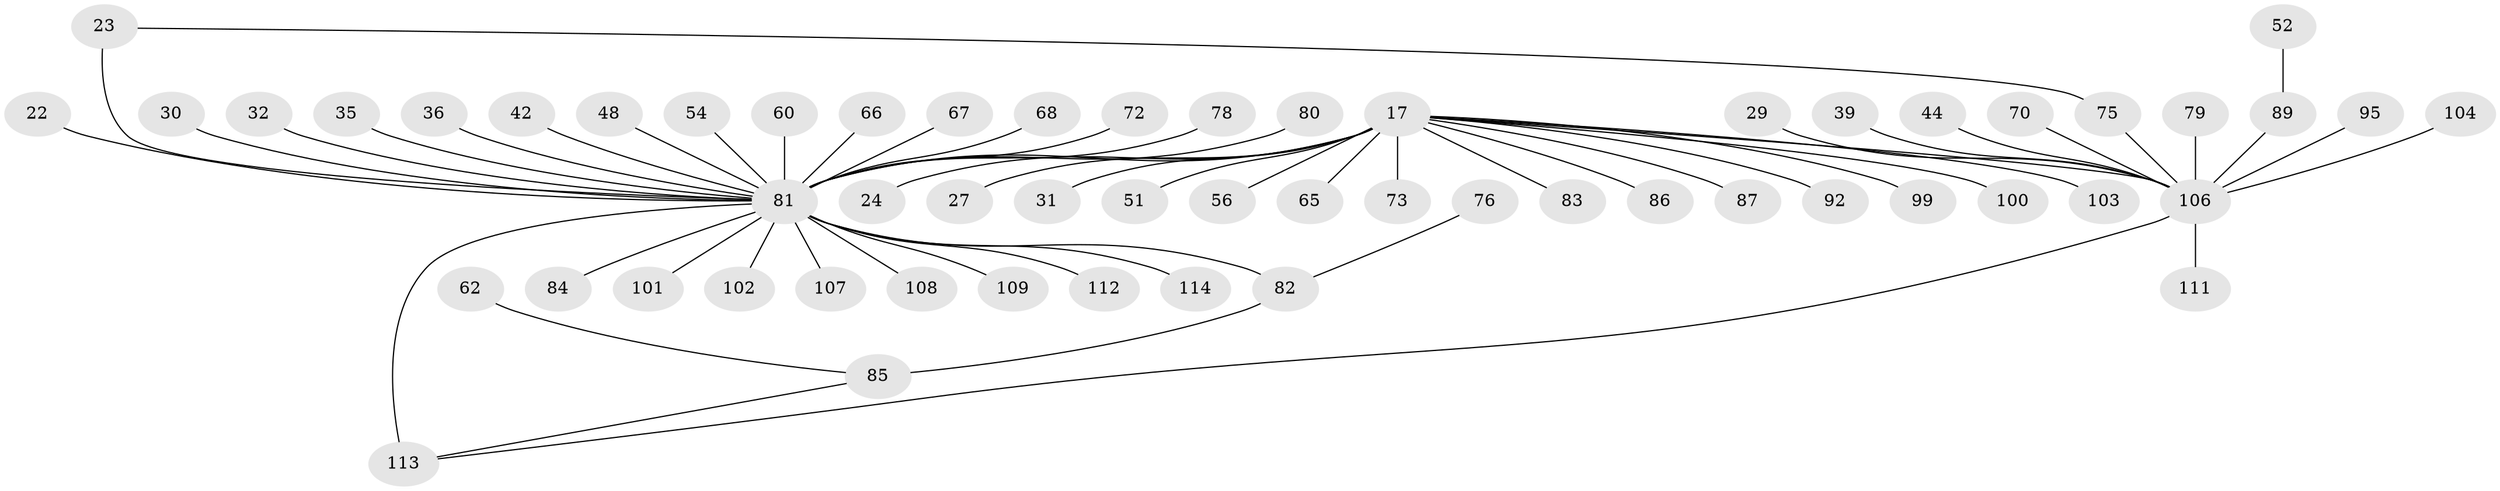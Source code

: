 // original degree distribution, {6: 0.008771929824561403, 12: 0.02631578947368421, 16: 0.008771929824561403, 23: 0.008771929824561403, 3: 0.12280701754385964, 2: 0.16666666666666666, 1: 0.5614035087719298, 7: 0.017543859649122806, 9: 0.008771929824561403, 8: 0.008771929824561403, 4: 0.043859649122807015, 5: 0.017543859649122806}
// Generated by graph-tools (version 1.1) at 2025/47/03/09/25 04:47:02]
// undirected, 57 vertices, 59 edges
graph export_dot {
graph [start="1"]
  node [color=gray90,style=filled];
  17 [super="+4"];
  22;
  23 [super="+13"];
  24;
  27;
  29;
  30;
  31;
  32;
  35;
  36;
  39;
  42;
  44;
  48;
  51;
  52;
  54;
  56;
  60 [super="+45+53+55"];
  62;
  65 [super="+59"];
  66 [super="+61"];
  67;
  68;
  70;
  72;
  73;
  75 [super="+57"];
  76;
  78;
  79;
  80;
  81 [super="+5+49+19+20+41"];
  82 [super="+1+40"];
  83;
  84;
  85 [super="+46"];
  86;
  87;
  89 [super="+47"];
  92;
  95 [super="+58"];
  99;
  100;
  101 [super="+88"];
  102;
  103;
  104;
  106 [super="+93+98"];
  107 [super="+77"];
  108;
  109;
  111 [super="+110"];
  112;
  113 [super="+105"];
  114 [super="+63"];
  17 -- 27;
  17 -- 56;
  17 -- 83;
  17 -- 86;
  17 -- 87;
  17 -- 73;
  17 -- 24;
  17 -- 92;
  17 -- 31;
  17 -- 99;
  17 -- 100;
  17 -- 103;
  17 -- 51;
  17 -- 81 [weight=11];
  17 -- 65;
  17 -- 106 [weight=5];
  22 -- 81;
  23 -- 81 [weight=3];
  23 -- 75;
  29 -- 106;
  30 -- 81;
  32 -- 81;
  35 -- 81;
  36 -- 81;
  39 -- 106;
  42 -- 81;
  44 -- 106;
  48 -- 81;
  52 -- 89;
  54 -- 81;
  60 -- 81;
  62 -- 85;
  66 -- 81;
  67 -- 81;
  68 -- 81;
  70 -- 106;
  72 -- 81;
  75 -- 106;
  76 -- 82;
  78 -- 81;
  79 -- 106;
  80 -- 81;
  81 -- 108;
  81 -- 109;
  81 -- 82 [weight=3];
  81 -- 114;
  81 -- 113 [weight=3];
  81 -- 84;
  81 -- 101;
  81 -- 102;
  81 -- 107;
  81 -- 112;
  82 -- 85 [weight=2];
  85 -- 113;
  89 -- 106 [weight=2];
  95 -- 106;
  104 -- 106;
  106 -- 111;
  106 -- 113;
}
